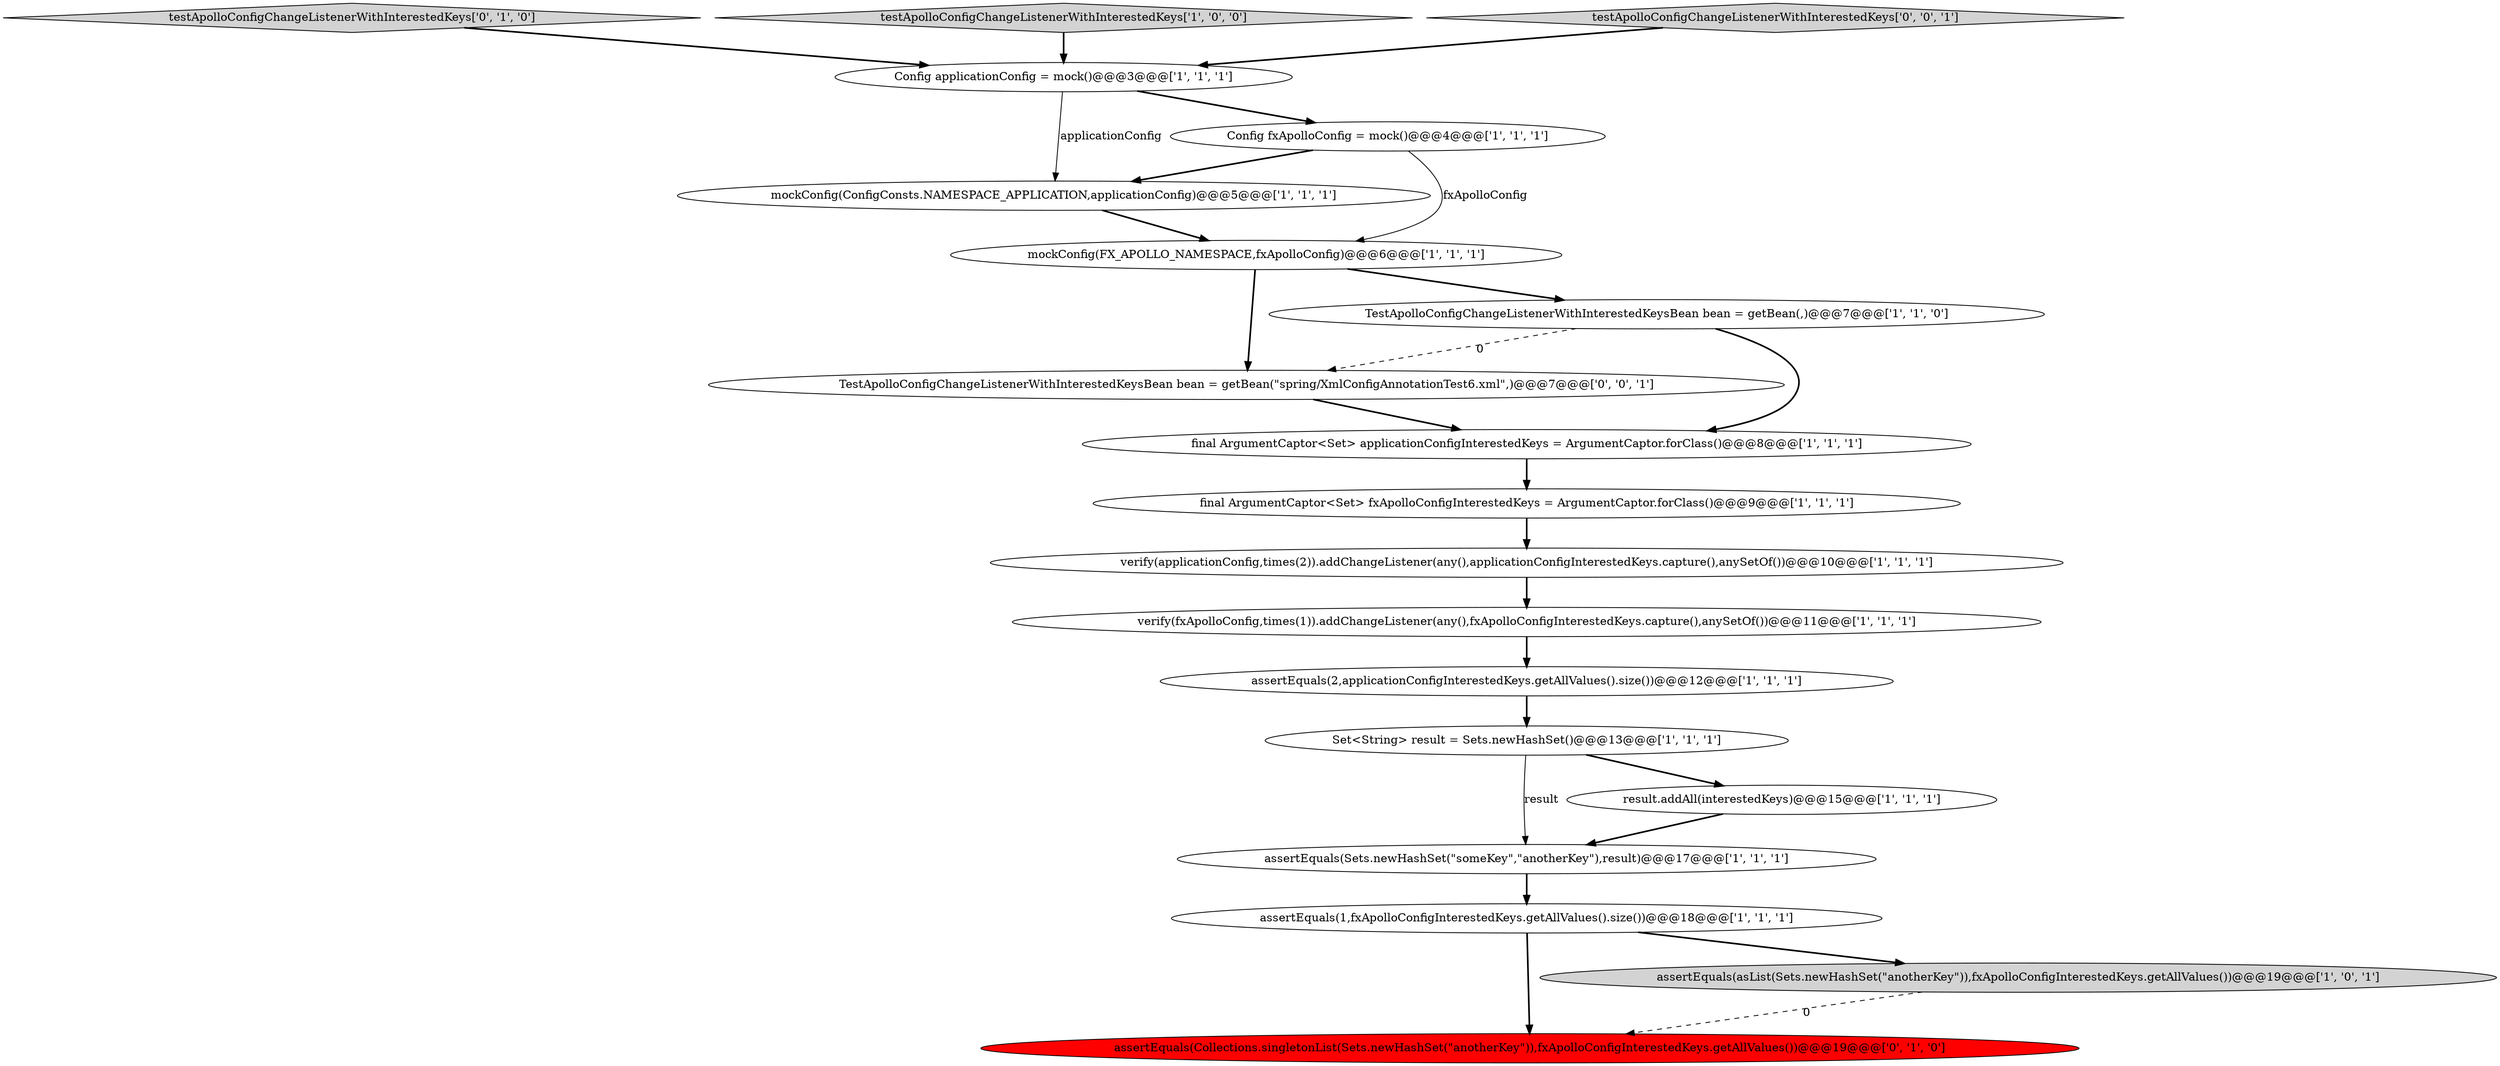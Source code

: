 digraph {
7 [style = filled, label = "mockConfig(FX_APOLLO_NAMESPACE,fxApolloConfig)@@@6@@@['1', '1', '1']", fillcolor = white, shape = ellipse image = "AAA0AAABBB1BBB"];
16 [style = filled, label = "testApolloConfigChangeListenerWithInterestedKeys['0', '1', '0']", fillcolor = lightgray, shape = diamond image = "AAA0AAABBB2BBB"];
15 [style = filled, label = "assertEquals(1,fxApolloConfigInterestedKeys.getAllValues().size())@@@18@@@['1', '1', '1']", fillcolor = white, shape = ellipse image = "AAA0AAABBB1BBB"];
17 [style = filled, label = "assertEquals(Collections.singletonList(Sets.newHashSet(\"anotherKey\")),fxApolloConfigInterestedKeys.getAllValues())@@@19@@@['0', '1', '0']", fillcolor = red, shape = ellipse image = "AAA1AAABBB2BBB"];
10 [style = filled, label = "verify(applicationConfig,times(2)).addChangeListener(any(),applicationConfigInterestedKeys.capture(),anySetOf())@@@10@@@['1', '1', '1']", fillcolor = white, shape = ellipse image = "AAA0AAABBB1BBB"];
0 [style = filled, label = "final ArgumentCaptor<Set> fxApolloConfigInterestedKeys = ArgumentCaptor.forClass()@@@9@@@['1', '1', '1']", fillcolor = white, shape = ellipse image = "AAA0AAABBB1BBB"];
11 [style = filled, label = "assertEquals(Sets.newHashSet(\"someKey\",\"anotherKey\"),result)@@@17@@@['1', '1', '1']", fillcolor = white, shape = ellipse image = "AAA0AAABBB1BBB"];
19 [style = filled, label = "TestApolloConfigChangeListenerWithInterestedKeysBean bean = getBean(\"spring/XmlConfigAnnotationTest6.xml\",)@@@7@@@['0', '0', '1']", fillcolor = white, shape = ellipse image = "AAA0AAABBB3BBB"];
4 [style = filled, label = "assertEquals(asList(Sets.newHashSet(\"anotherKey\")),fxApolloConfigInterestedKeys.getAllValues())@@@19@@@['1', '0', '1']", fillcolor = lightgray, shape = ellipse image = "AAA0AAABBB1BBB"];
1 [style = filled, label = "testApolloConfigChangeListenerWithInterestedKeys['1', '0', '0']", fillcolor = lightgray, shape = diamond image = "AAA0AAABBB1BBB"];
8 [style = filled, label = "assertEquals(2,applicationConfigInterestedKeys.getAllValues().size())@@@12@@@['1', '1', '1']", fillcolor = white, shape = ellipse image = "AAA0AAABBB1BBB"];
3 [style = filled, label = "final ArgumentCaptor<Set> applicationConfigInterestedKeys = ArgumentCaptor.forClass()@@@8@@@['1', '1', '1']", fillcolor = white, shape = ellipse image = "AAA0AAABBB1BBB"];
5 [style = filled, label = "Set<String> result = Sets.newHashSet()@@@13@@@['1', '1', '1']", fillcolor = white, shape = ellipse image = "AAA0AAABBB1BBB"];
13 [style = filled, label = "mockConfig(ConfigConsts.NAMESPACE_APPLICATION,applicationConfig)@@@5@@@['1', '1', '1']", fillcolor = white, shape = ellipse image = "AAA0AAABBB1BBB"];
2 [style = filled, label = "Config fxApolloConfig = mock()@@@4@@@['1', '1', '1']", fillcolor = white, shape = ellipse image = "AAA0AAABBB1BBB"];
9 [style = filled, label = "result.addAll(interestedKeys)@@@15@@@['1', '1', '1']", fillcolor = white, shape = ellipse image = "AAA0AAABBB1BBB"];
14 [style = filled, label = "verify(fxApolloConfig,times(1)).addChangeListener(any(),fxApolloConfigInterestedKeys.capture(),anySetOf())@@@11@@@['1', '1', '1']", fillcolor = white, shape = ellipse image = "AAA0AAABBB1BBB"];
18 [style = filled, label = "testApolloConfigChangeListenerWithInterestedKeys['0', '0', '1']", fillcolor = lightgray, shape = diamond image = "AAA0AAABBB3BBB"];
6 [style = filled, label = "Config applicationConfig = mock()@@@3@@@['1', '1', '1']", fillcolor = white, shape = ellipse image = "AAA0AAABBB1BBB"];
12 [style = filled, label = "TestApolloConfigChangeListenerWithInterestedKeysBean bean = getBean(,)@@@7@@@['1', '1', '0']", fillcolor = white, shape = ellipse image = "AAA0AAABBB1BBB"];
6->13 [style = solid, label="applicationConfig"];
9->11 [style = bold, label=""];
5->9 [style = bold, label=""];
4->17 [style = dashed, label="0"];
10->14 [style = bold, label=""];
7->12 [style = bold, label=""];
16->6 [style = bold, label=""];
11->15 [style = bold, label=""];
3->0 [style = bold, label=""];
2->13 [style = bold, label=""];
6->2 [style = bold, label=""];
15->17 [style = bold, label=""];
0->10 [style = bold, label=""];
1->6 [style = bold, label=""];
12->19 [style = dashed, label="0"];
8->5 [style = bold, label=""];
18->6 [style = bold, label=""];
2->7 [style = solid, label="fxApolloConfig"];
13->7 [style = bold, label=""];
15->4 [style = bold, label=""];
14->8 [style = bold, label=""];
12->3 [style = bold, label=""];
5->11 [style = solid, label="result"];
7->19 [style = bold, label=""];
19->3 [style = bold, label=""];
}
